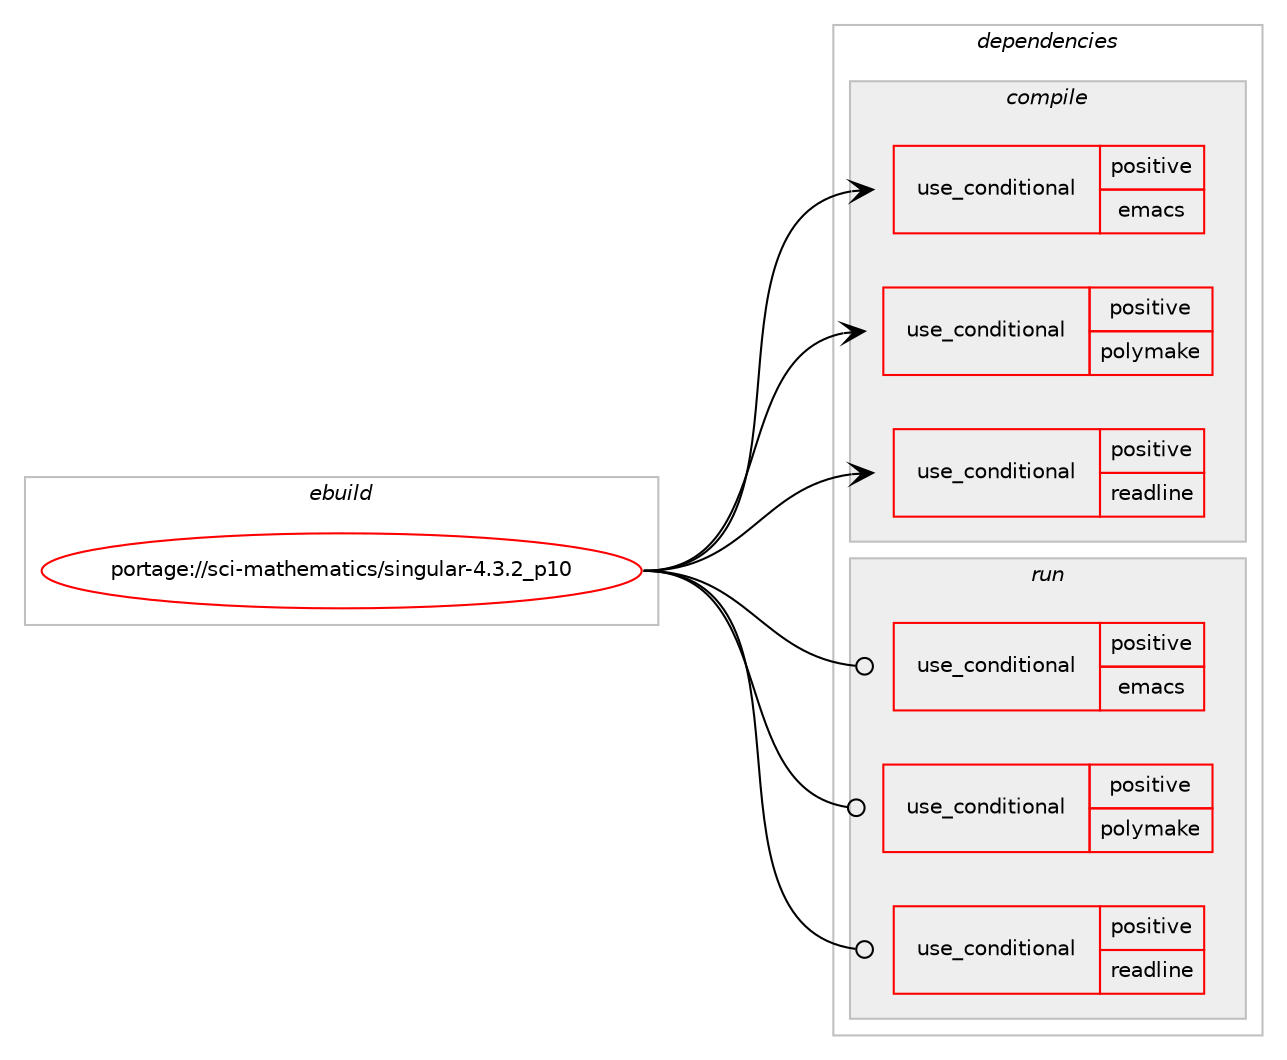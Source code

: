 digraph prolog {

# *************
# Graph options
# *************

newrank=true;
concentrate=true;
compound=true;
graph [rankdir=LR,fontname=Helvetica,fontsize=10,ranksep=1.5];#, ranksep=2.5, nodesep=0.2];
edge  [arrowhead=vee];
node  [fontname=Helvetica,fontsize=10];

# **********
# The ebuild
# **********

subgraph cluster_leftcol {
color=gray;
rank=same;
label=<<i>ebuild</i>>;
id [label="portage://sci-mathematics/singular-4.3.2_p10", color=red, width=4, href="../sci-mathematics/singular-4.3.2_p10.svg"];
}

# ****************
# The dependencies
# ****************

subgraph cluster_midcol {
color=gray;
label=<<i>dependencies</i>>;
subgraph cluster_compile {
fillcolor="#eeeeee";
style=filled;
label=<<i>compile</i>>;
subgraph cond2634 {
dependency3851 [label=<<TABLE BORDER="0" CELLBORDER="1" CELLSPACING="0" CELLPADDING="4"><TR><TD ROWSPAN="3" CELLPADDING="10">use_conditional</TD></TR><TR><TD>positive</TD></TR><TR><TD>emacs</TD></TR></TABLE>>, shape=none, color=red];
# *** BEGIN UNKNOWN DEPENDENCY TYPE (TODO) ***
# dependency3851 -> package_dependency(portage://sci-mathematics/singular-4.3.2_p10,install,no,app-editors,emacs,none,[,,],any_different_slot,[])
# *** END UNKNOWN DEPENDENCY TYPE (TODO) ***

}
id:e -> dependency3851:w [weight=20,style="solid",arrowhead="vee"];
subgraph cond2635 {
dependency3852 [label=<<TABLE BORDER="0" CELLBORDER="1" CELLSPACING="0" CELLPADDING="4"><TR><TD ROWSPAN="3" CELLPADDING="10">use_conditional</TD></TR><TR><TD>positive</TD></TR><TR><TD>polymake</TD></TR></TABLE>>, shape=none, color=red];
# *** BEGIN UNKNOWN DEPENDENCY TYPE (TODO) ***
# dependency3852 -> package_dependency(portage://sci-mathematics/singular-4.3.2_p10,install,no,sci-mathematics,polymake,none,[,,],[],[])
# *** END UNKNOWN DEPENDENCY TYPE (TODO) ***

}
id:e -> dependency3852:w [weight=20,style="solid",arrowhead="vee"];
subgraph cond2636 {
dependency3853 [label=<<TABLE BORDER="0" CELLBORDER="1" CELLSPACING="0" CELLPADDING="4"><TR><TD ROWSPAN="3" CELLPADDING="10">use_conditional</TD></TR><TR><TD>positive</TD></TR><TR><TD>readline</TD></TR></TABLE>>, shape=none, color=red];
# *** BEGIN UNKNOWN DEPENDENCY TYPE (TODO) ***
# dependency3853 -> package_dependency(portage://sci-mathematics/singular-4.3.2_p10,install,no,sys-libs,readline,none,[,,],[],[])
# *** END UNKNOWN DEPENDENCY TYPE (TODO) ***

}
id:e -> dependency3853:w [weight=20,style="solid",arrowhead="vee"];
# *** BEGIN UNKNOWN DEPENDENCY TYPE (TODO) ***
# id -> package_dependency(portage://sci-mathematics/singular-4.3.2_p10,install,no,dev-lang,perl,none,[,,],[],[])
# *** END UNKNOWN DEPENDENCY TYPE (TODO) ***

# *** BEGIN UNKNOWN DEPENDENCY TYPE (TODO) ***
# id -> package_dependency(portage://sci-mathematics/singular-4.3.2_p10,install,no,dev-libs,gmp,none,[,,],[slot(0)],[])
# *** END UNKNOWN DEPENDENCY TYPE (TODO) ***

# *** BEGIN UNKNOWN DEPENDENCY TYPE (TODO) ***
# id -> package_dependency(portage://sci-mathematics/singular-4.3.2_p10,install,no,dev-libs,ntl,none,[,,],any_same_slot,[])
# *** END UNKNOWN DEPENDENCY TYPE (TODO) ***

# *** BEGIN UNKNOWN DEPENDENCY TYPE (TODO) ***
# id -> package_dependency(portage://sci-mathematics/singular-4.3.2_p10,install,no,sci-libs,cddlib,none,[,,],[],[])
# *** END UNKNOWN DEPENDENCY TYPE (TODO) ***

# *** BEGIN UNKNOWN DEPENDENCY TYPE (TODO) ***
# id -> package_dependency(portage://sci-mathematics/singular-4.3.2_p10,install,no,sci-mathematics,flint,none,[,,],[],[])
# *** END UNKNOWN DEPENDENCY TYPE (TODO) ***

# *** BEGIN UNKNOWN DEPENDENCY TYPE (TODO) ***
# id -> package_dependency(portage://sci-mathematics/singular-4.3.2_p10,install,no,sys-apps,texinfo,none,[,,],[],[])
# *** END UNKNOWN DEPENDENCY TYPE (TODO) ***

}
subgraph cluster_compileandrun {
fillcolor="#eeeeee";
style=filled;
label=<<i>compile and run</i>>;
}
subgraph cluster_run {
fillcolor="#eeeeee";
style=filled;
label=<<i>run</i>>;
subgraph cond2637 {
dependency3854 [label=<<TABLE BORDER="0" CELLBORDER="1" CELLSPACING="0" CELLPADDING="4"><TR><TD ROWSPAN="3" CELLPADDING="10">use_conditional</TD></TR><TR><TD>positive</TD></TR><TR><TD>emacs</TD></TR></TABLE>>, shape=none, color=red];
# *** BEGIN UNKNOWN DEPENDENCY TYPE (TODO) ***
# dependency3854 -> package_dependency(portage://sci-mathematics/singular-4.3.2_p10,run,no,app-editors,emacs,none,[,,],any_different_slot,[])
# *** END UNKNOWN DEPENDENCY TYPE (TODO) ***

}
id:e -> dependency3854:w [weight=20,style="solid",arrowhead="odot"];
subgraph cond2638 {
dependency3855 [label=<<TABLE BORDER="0" CELLBORDER="1" CELLSPACING="0" CELLPADDING="4"><TR><TD ROWSPAN="3" CELLPADDING="10">use_conditional</TD></TR><TR><TD>positive</TD></TR><TR><TD>polymake</TD></TR></TABLE>>, shape=none, color=red];
# *** BEGIN UNKNOWN DEPENDENCY TYPE (TODO) ***
# dependency3855 -> package_dependency(portage://sci-mathematics/singular-4.3.2_p10,run,no,sci-mathematics,polymake,none,[,,],[],[])
# *** END UNKNOWN DEPENDENCY TYPE (TODO) ***

}
id:e -> dependency3855:w [weight=20,style="solid",arrowhead="odot"];
subgraph cond2639 {
dependency3856 [label=<<TABLE BORDER="0" CELLBORDER="1" CELLSPACING="0" CELLPADDING="4"><TR><TD ROWSPAN="3" CELLPADDING="10">use_conditional</TD></TR><TR><TD>positive</TD></TR><TR><TD>readline</TD></TR></TABLE>>, shape=none, color=red];
# *** BEGIN UNKNOWN DEPENDENCY TYPE (TODO) ***
# dependency3856 -> package_dependency(portage://sci-mathematics/singular-4.3.2_p10,run,no,sys-libs,readline,none,[,,],[],[])
# *** END UNKNOWN DEPENDENCY TYPE (TODO) ***

}
id:e -> dependency3856:w [weight=20,style="solid",arrowhead="odot"];
# *** BEGIN UNKNOWN DEPENDENCY TYPE (TODO) ***
# id -> package_dependency(portage://sci-mathematics/singular-4.3.2_p10,run,no,dev-lang,perl,none,[,,],[],[])
# *** END UNKNOWN DEPENDENCY TYPE (TODO) ***

# *** BEGIN UNKNOWN DEPENDENCY TYPE (TODO) ***
# id -> package_dependency(portage://sci-mathematics/singular-4.3.2_p10,run,no,dev-libs,gmp,none,[,,],[slot(0)],[])
# *** END UNKNOWN DEPENDENCY TYPE (TODO) ***

# *** BEGIN UNKNOWN DEPENDENCY TYPE (TODO) ***
# id -> package_dependency(portage://sci-mathematics/singular-4.3.2_p10,run,no,dev-libs,ntl,none,[,,],any_same_slot,[])
# *** END UNKNOWN DEPENDENCY TYPE (TODO) ***

# *** BEGIN UNKNOWN DEPENDENCY TYPE (TODO) ***
# id -> package_dependency(portage://sci-mathematics/singular-4.3.2_p10,run,no,sci-libs,cddlib,none,[,,],[],[])
# *** END UNKNOWN DEPENDENCY TYPE (TODO) ***

# *** BEGIN UNKNOWN DEPENDENCY TYPE (TODO) ***
# id -> package_dependency(portage://sci-mathematics/singular-4.3.2_p10,run,no,sci-mathematics,flint,none,[,,],[],[])
# *** END UNKNOWN DEPENDENCY TYPE (TODO) ***

# *** BEGIN UNKNOWN DEPENDENCY TYPE (TODO) ***
# id -> package_dependency(portage://sci-mathematics/singular-4.3.2_p10,run,no,sys-apps,texinfo,none,[,,],[],[])
# *** END UNKNOWN DEPENDENCY TYPE (TODO) ***

}
}

# **************
# The candidates
# **************

subgraph cluster_choices {
rank=same;
color=gray;
label=<<i>candidates</i>>;

}

}
